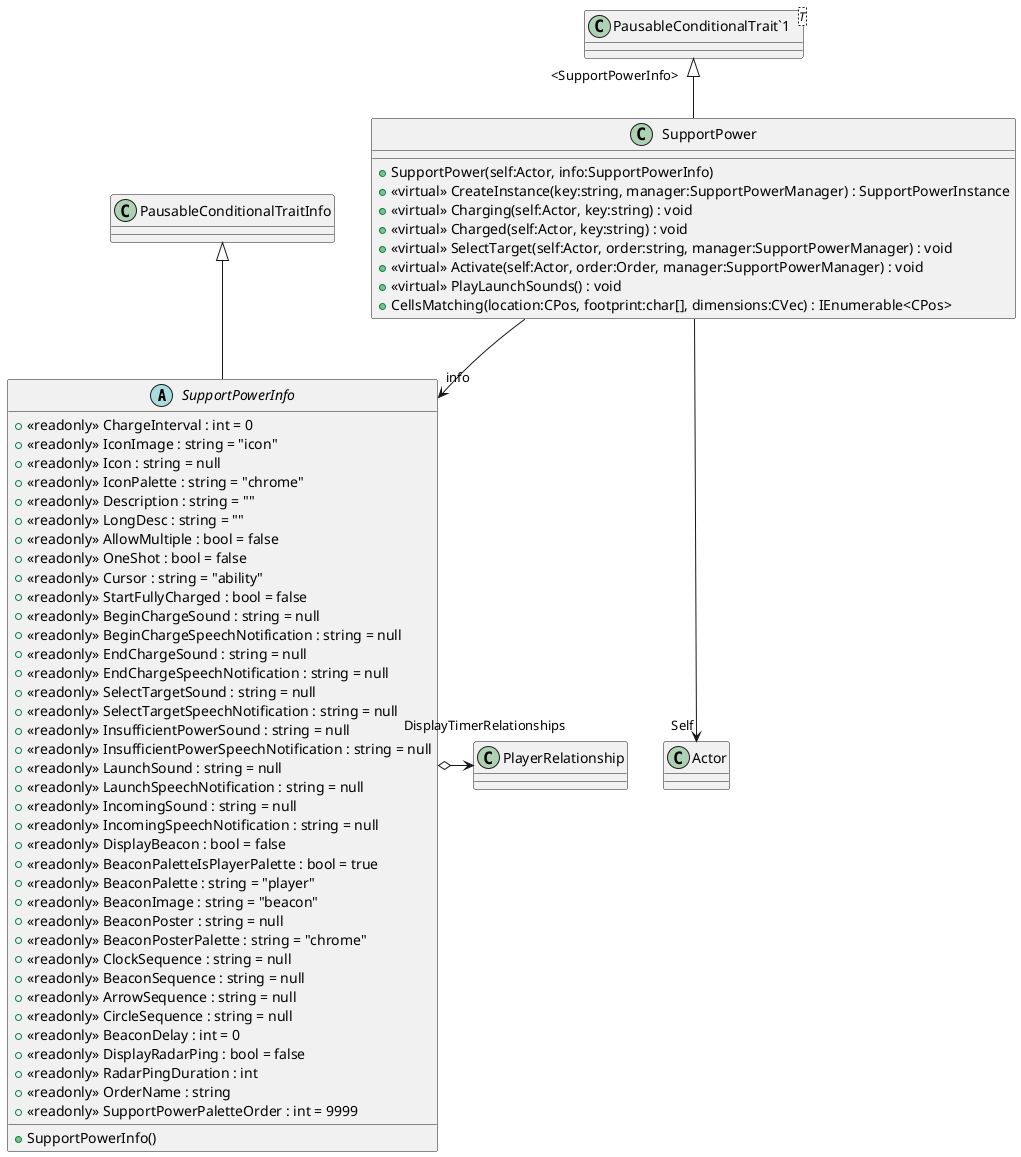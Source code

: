 @startuml
abstract class SupportPowerInfo {
    + <<readonly>> ChargeInterval : int = 0
    + <<readonly>> IconImage : string = "icon"
    + <<readonly>> Icon : string = null
    + <<readonly>> IconPalette : string = "chrome"
    + <<readonly>> Description : string = ""
    + <<readonly>> LongDesc : string = ""
    + <<readonly>> AllowMultiple : bool = false
    + <<readonly>> OneShot : bool = false
    + <<readonly>> Cursor : string = "ability"
    + <<readonly>> StartFullyCharged : bool = false
    + <<readonly>> BeginChargeSound : string = null
    + <<readonly>> BeginChargeSpeechNotification : string = null
    + <<readonly>> EndChargeSound : string = null
    + <<readonly>> EndChargeSpeechNotification : string = null
    + <<readonly>> SelectTargetSound : string = null
    + <<readonly>> SelectTargetSpeechNotification : string = null
    + <<readonly>> InsufficientPowerSound : string = null
    + <<readonly>> InsufficientPowerSpeechNotification : string = null
    + <<readonly>> LaunchSound : string = null
    + <<readonly>> LaunchSpeechNotification : string = null
    + <<readonly>> IncomingSound : string = null
    + <<readonly>> IncomingSpeechNotification : string = null
    + <<readonly>> DisplayBeacon : bool = false
    + <<readonly>> BeaconPaletteIsPlayerPalette : bool = true
    + <<readonly>> BeaconPalette : string = "player"
    + <<readonly>> BeaconImage : string = "beacon"
    + <<readonly>> BeaconPoster : string = null
    + <<readonly>> BeaconPosterPalette : string = "chrome"
    + <<readonly>> ClockSequence : string = null
    + <<readonly>> BeaconSequence : string = null
    + <<readonly>> ArrowSequence : string = null
    + <<readonly>> CircleSequence : string = null
    + <<readonly>> BeaconDelay : int = 0
    + <<readonly>> DisplayRadarPing : bool = false
    + <<readonly>> RadarPingDuration : int
    + <<readonly>> OrderName : string
    + <<readonly>> SupportPowerPaletteOrder : int = 9999
    + SupportPowerInfo()
}
class SupportPower {
    + SupportPower(self:Actor, info:SupportPowerInfo)
    + <<virtual>> CreateInstance(key:string, manager:SupportPowerManager) : SupportPowerInstance
    + <<virtual>> Charging(self:Actor, key:string) : void
    + <<virtual>> Charged(self:Actor, key:string) : void
    + <<virtual>> SelectTarget(self:Actor, order:string, manager:SupportPowerManager) : void
    + <<virtual>> Activate(self:Actor, order:Order, manager:SupportPowerManager) : void
    + <<virtual>> PlayLaunchSounds() : void
    + CellsMatching(location:CPos, footprint:char[], dimensions:CVec) : IEnumerable<CPos>
}
class "PausableConditionalTrait`1"<T> {
}
PausableConditionalTraitInfo <|-- SupportPowerInfo
SupportPowerInfo o-> "DisplayTimerRelationships" PlayerRelationship
"PausableConditionalTrait`1" "<SupportPowerInfo>" <|-- SupportPower
SupportPower --> "Self" Actor
SupportPower --> "info" SupportPowerInfo
@enduml
